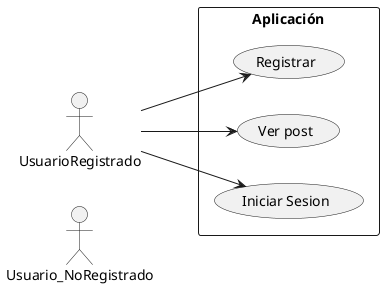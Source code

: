 @startuml
left to right direction
actor Usuario_NoRegistrado

rectangle "Aplicación" {
    usecase "Registrar" as UC1
    usecase "Ver post" as UC2
    usecase "Iniciar Sesion" as UC3

}

UsuarioRegistrado --> UC1
UsuarioRegistrado --> UC2
UsuarioRegistrado --> UC3

@enduml